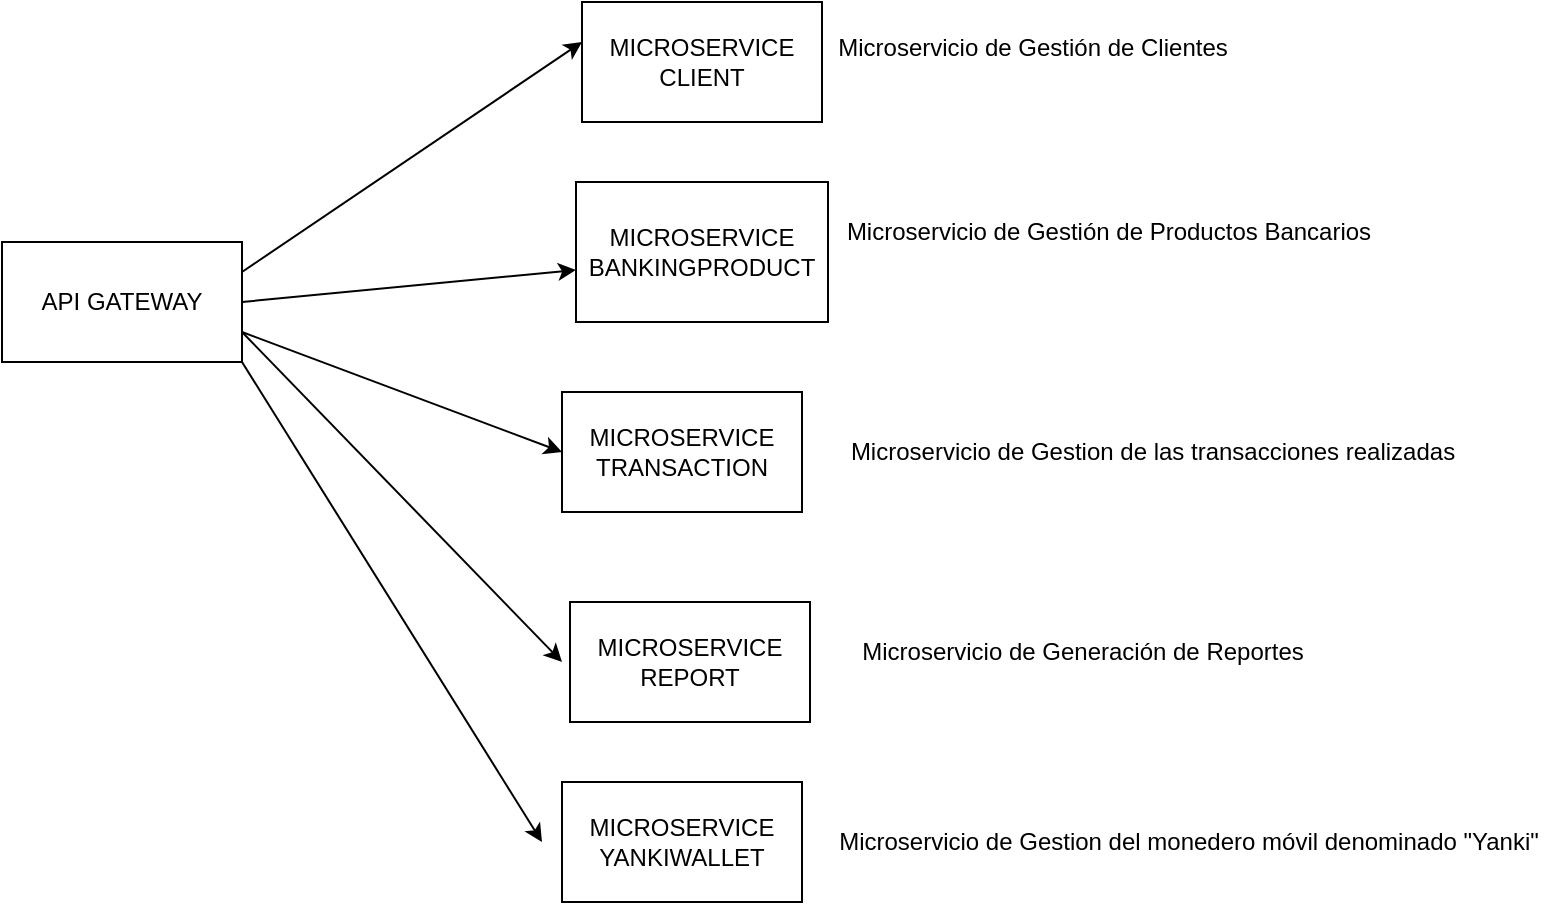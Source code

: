 <mxfile version="21.3.8" type="device">
  <diagram name="Página-1" id="Gio7KG2NXPK5Yx0mutEf">
    <mxGraphModel dx="1050" dy="538" grid="1" gridSize="10" guides="1" tooltips="1" connect="1" arrows="1" fold="1" page="1" pageScale="1" pageWidth="827" pageHeight="1169" math="0" shadow="0">
      <root>
        <mxCell id="0" />
        <mxCell id="1" parent="0" />
        <mxCell id="8-LnIqaaUNXCPyM3z2nN-10" value="API GATEWAY" style="rounded=0;whiteSpace=wrap;html=1;" vertex="1" parent="1">
          <mxGeometry x="150" y="200" width="120" height="60" as="geometry" />
        </mxCell>
        <mxCell id="8-LnIqaaUNXCPyM3z2nN-11" value="MICROSERVICE CLIENT" style="whiteSpace=wrap;html=1;rounded=0;" vertex="1" parent="1">
          <mxGeometry x="440" y="80" width="120" height="60" as="geometry" />
        </mxCell>
        <mxCell id="8-LnIqaaUNXCPyM3z2nN-12" value="MICROSERVICE BANKINGPRODUCT" style="whiteSpace=wrap;html=1;rounded=0;" vertex="1" parent="1">
          <mxGeometry x="437" y="170" width="126" height="70" as="geometry" />
        </mxCell>
        <mxCell id="8-LnIqaaUNXCPyM3z2nN-13" value="" style="endArrow=classic;html=1;rounded=0;exitX=1;exitY=0.25;exitDx=0;exitDy=0;" edge="1" parent="1" source="8-LnIqaaUNXCPyM3z2nN-10">
          <mxGeometry width="50" height="50" relative="1" as="geometry">
            <mxPoint x="390" y="150" as="sourcePoint" />
            <mxPoint x="440" y="100" as="targetPoint" />
          </mxGeometry>
        </mxCell>
        <mxCell id="8-LnIqaaUNXCPyM3z2nN-14" value="" style="endArrow=classic;html=1;rounded=0;exitX=1;exitY=0.5;exitDx=0;exitDy=0;entryX=0;entryY=0.629;entryDx=0;entryDy=0;entryPerimeter=0;" edge="1" parent="1" source="8-LnIqaaUNXCPyM3z2nN-10" target="8-LnIqaaUNXCPyM3z2nN-12">
          <mxGeometry width="50" height="50" relative="1" as="geometry">
            <mxPoint x="410" y="300" as="sourcePoint" />
            <mxPoint x="430" y="230" as="targetPoint" />
          </mxGeometry>
        </mxCell>
        <mxCell id="8-LnIqaaUNXCPyM3z2nN-15" value="MICROSERVICE REPORT" style="rounded=0;whiteSpace=wrap;html=1;" vertex="1" parent="1">
          <mxGeometry x="434" y="380" width="120" height="60" as="geometry" />
        </mxCell>
        <mxCell id="8-LnIqaaUNXCPyM3z2nN-16" value="" style="endArrow=classic;html=1;rounded=0;exitX=1;exitY=0.75;exitDx=0;exitDy=0;" edge="1" parent="1" source="8-LnIqaaUNXCPyM3z2nN-10">
          <mxGeometry width="50" height="50" relative="1" as="geometry">
            <mxPoint x="410" y="300" as="sourcePoint" />
            <mxPoint x="430" y="410" as="targetPoint" />
          </mxGeometry>
        </mxCell>
        <mxCell id="8-LnIqaaUNXCPyM3z2nN-17" value="Microservicio de Gestión de Clientes" style="text;html=1;align=center;verticalAlign=middle;resizable=0;points=[];autosize=1;strokeColor=none;fillColor=none;" vertex="1" parent="1">
          <mxGeometry x="560" y="88" width="210" height="30" as="geometry" />
        </mxCell>
        <mxCell id="8-LnIqaaUNXCPyM3z2nN-18" value="Microservicio de Gestión de Productos Bancarios" style="text;html=1;align=center;verticalAlign=middle;resizable=0;points=[];autosize=1;strokeColor=none;fillColor=none;" vertex="1" parent="1">
          <mxGeometry x="563" y="180" width="280" height="30" as="geometry" />
        </mxCell>
        <mxCell id="8-LnIqaaUNXCPyM3z2nN-19" value="Microservicio de Generación de Reportes" style="text;html=1;align=center;verticalAlign=middle;resizable=0;points=[];autosize=1;strokeColor=none;fillColor=none;" vertex="1" parent="1">
          <mxGeometry x="570" y="390" width="240" height="30" as="geometry" />
        </mxCell>
        <mxCell id="8-LnIqaaUNXCPyM3z2nN-20" value="&lt;div&gt;MICROSERVICE&lt;/div&gt;&lt;div&gt;TRANSACTION&lt;/div&gt;" style="rounded=0;whiteSpace=wrap;html=1;" vertex="1" parent="1">
          <mxGeometry x="430" y="275" width="120" height="60" as="geometry" />
        </mxCell>
        <mxCell id="8-LnIqaaUNXCPyM3z2nN-21" value="" style="endArrow=classic;html=1;rounded=0;exitX=1;exitY=0.75;exitDx=0;exitDy=0;entryX=0;entryY=0.5;entryDx=0;entryDy=0;" edge="1" parent="1" source="8-LnIqaaUNXCPyM3z2nN-10" target="8-LnIqaaUNXCPyM3z2nN-20">
          <mxGeometry width="50" height="50" relative="1" as="geometry">
            <mxPoint x="390" y="410" as="sourcePoint" />
            <mxPoint x="440" y="360" as="targetPoint" />
          </mxGeometry>
        </mxCell>
        <mxCell id="8-LnIqaaUNXCPyM3z2nN-22" value="" style="endArrow=classic;html=1;rounded=0;exitX=1;exitY=1;exitDx=0;exitDy=0;" edge="1" parent="1" source="8-LnIqaaUNXCPyM3z2nN-10">
          <mxGeometry width="50" height="50" relative="1" as="geometry">
            <mxPoint x="390" y="410" as="sourcePoint" />
            <mxPoint x="420" y="500" as="targetPoint" />
          </mxGeometry>
        </mxCell>
        <mxCell id="8-LnIqaaUNXCPyM3z2nN-23" value="&lt;div&gt;MICROSERVICE&lt;/div&gt;&lt;div&gt;YANKIWALLET&lt;br&gt;&lt;/div&gt;" style="rounded=0;whiteSpace=wrap;html=1;" vertex="1" parent="1">
          <mxGeometry x="430" y="470" width="120" height="60" as="geometry" />
        </mxCell>
        <mxCell id="8-LnIqaaUNXCPyM3z2nN-24" value="Microservicio de Gestion de las transacciones realizadas " style="text;html=1;align=center;verticalAlign=middle;resizable=0;points=[];autosize=1;strokeColor=none;fillColor=none;" vertex="1" parent="1">
          <mxGeometry x="565" y="290" width="320" height="30" as="geometry" />
        </mxCell>
        <mxCell id="8-LnIqaaUNXCPyM3z2nN-26" value="Microservicio de Gestion del monedero móvil denominado &quot;Yanki&quot;" style="text;html=1;align=center;verticalAlign=middle;resizable=0;points=[];autosize=1;strokeColor=none;fillColor=none;" vertex="1" parent="1">
          <mxGeometry x="563" y="485" width="360" height="30" as="geometry" />
        </mxCell>
      </root>
    </mxGraphModel>
  </diagram>
</mxfile>

